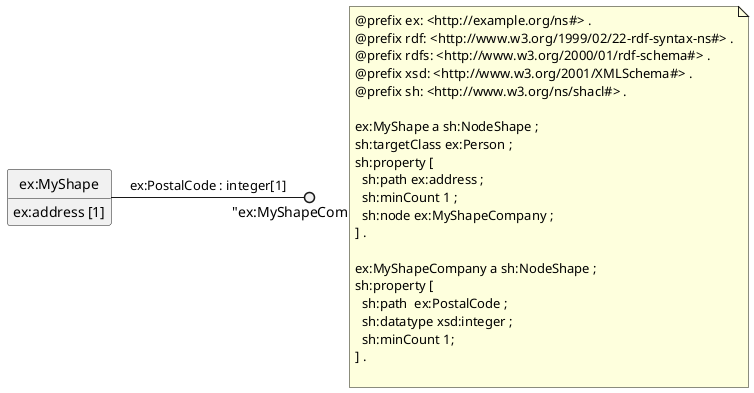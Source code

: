@startuml
class "ex:MyShape"
"ex:MyShape" : ex:address [1]

"ex:MyShape" -() "ex:MyShapeCompany" : ex:PostalCode : integer[1]

note as N1
@prefix ex: <http://example.org/ns#> .
@prefix rdf: <http://www.w3.org/1999/02/22-rdf-syntax-ns#> .
@prefix rdfs: <http://www.w3.org/2000/01/rdf-schema#> .
@prefix xsd: <http://www.w3.org/2001/XMLSchema#> .
@prefix sh: <http://www.w3.org/ns/shacl#> .

ex:MyShape a sh:NodeShape ;
sh:targetClass ex:Person ;
sh:property [
  sh:path ex:address ;
  sh:minCount 1 ;
  sh:node ex:MyShapeCompany ;
] .

ex:MyShapeCompany a sh:NodeShape ;
sh:property [
  sh:path  ex:PostalCode ;
  sh:datatype xsd:integer ;
  sh:minCount 1;
] .

end note

hide circle
hide empty members
@enduml
